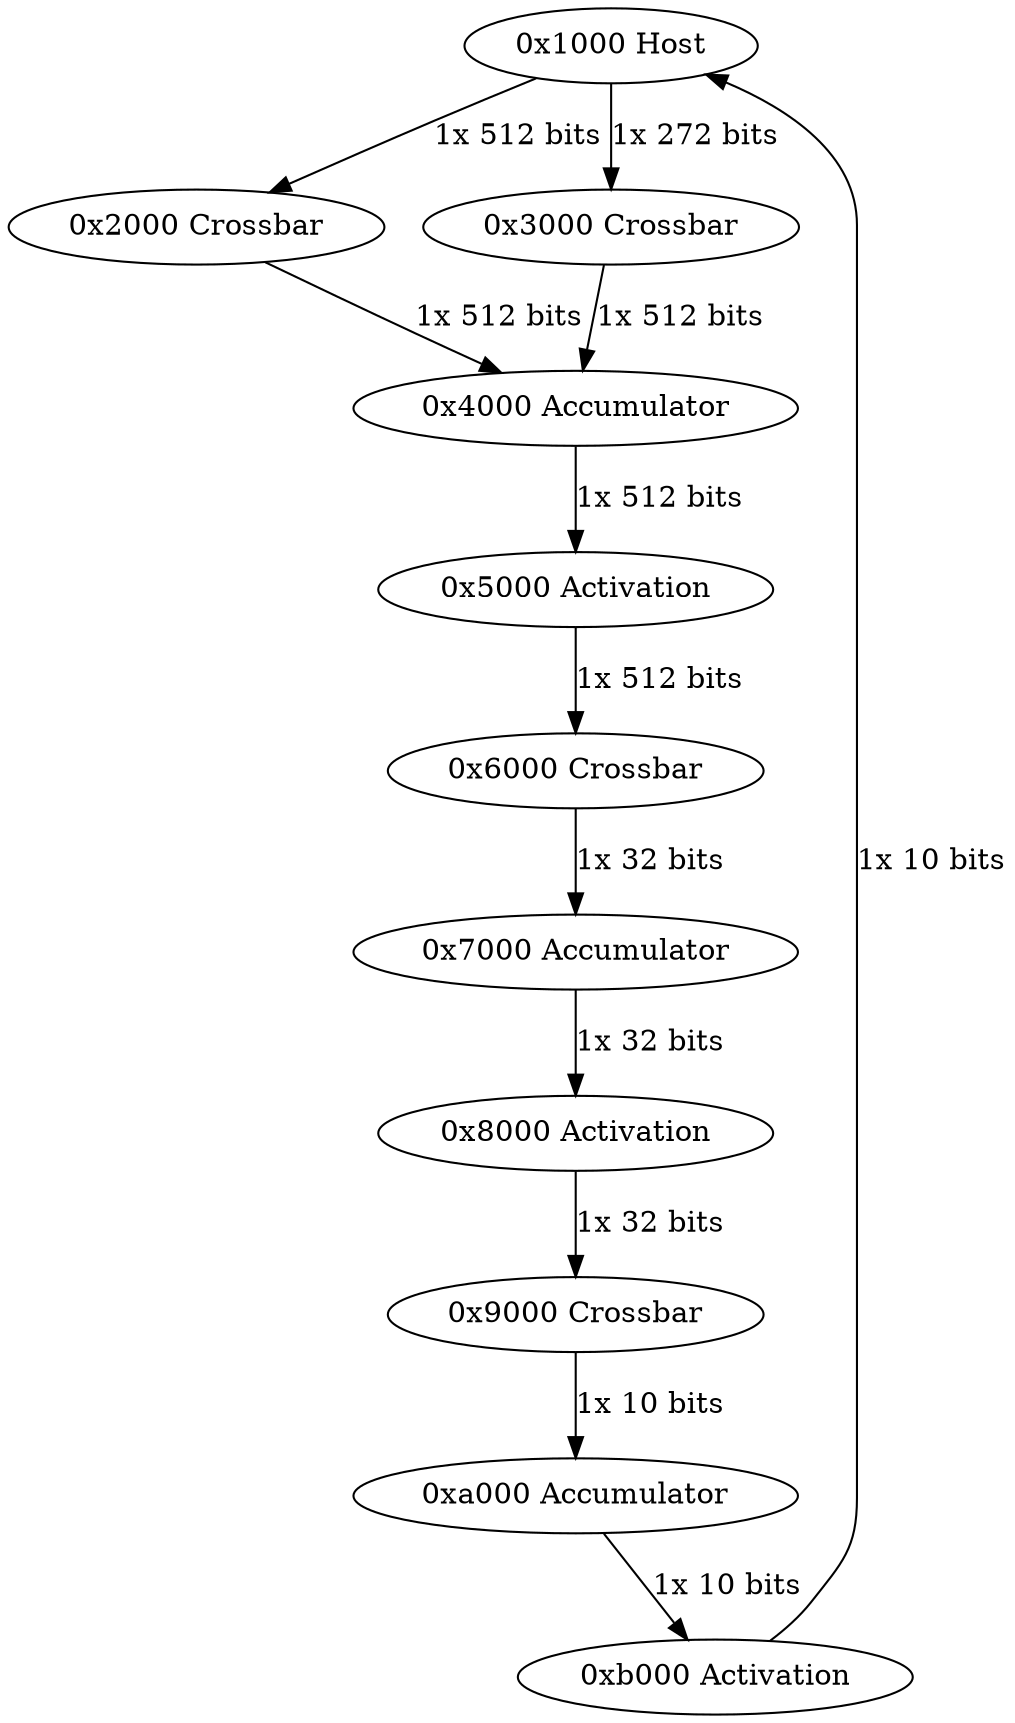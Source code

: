digraph InterconnectGraph {
  "0x1000 Host" -> "0x2000 Crossbar" [label="1x 512 bits"];
  "0x1000 Host" -> "0x3000 Crossbar" [label="1x 272 bits"];
  "0x2000 Crossbar" -> "0x4000 Accumulator" [label="1x 512 bits"];
  "0x3000 Crossbar" -> "0x4000 Accumulator" [label="1x 512 bits"];
  "0x4000 Accumulator" -> "0x5000 Activation" [label="1x 512 bits"];
  "0x5000 Activation" -> "0x6000 Crossbar" [label="1x 512 bits"];
  "0x6000 Crossbar" -> "0x7000 Accumulator" [label="1x 32 bits"];
  "0x7000 Accumulator" -> "0x8000 Activation" [label="1x 32 bits"];
  "0x8000 Activation" -> "0x9000 Crossbar" [label="1x 32 bits"];
  "0x9000 Crossbar" -> "0xa000 Accumulator" [label="1x 10 bits"];
  "0xa000 Accumulator" -> "0xb000 Activation" [label="1x 10 bits"];
  "0xb000 Activation" -> "0x1000 Host" [label="1x 10 bits"];
}
